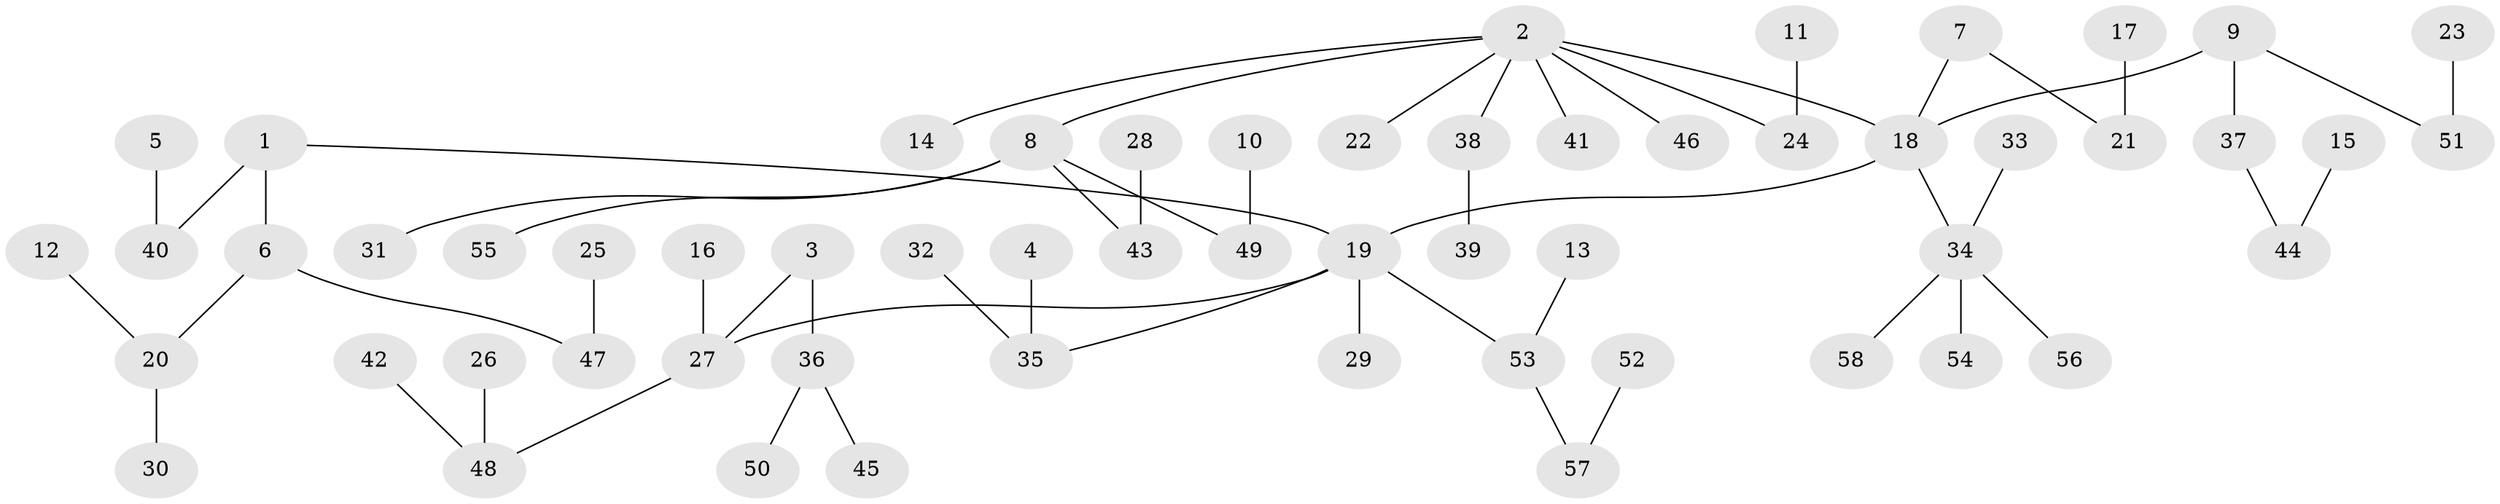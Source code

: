 // original degree distribution, {5: 0.017241379310344827, 6: 0.02586206896551724, 7: 0.008620689655172414, 3: 0.10344827586206896, 2: 0.21551724137931033, 4: 0.10344827586206896, 1: 0.5258620689655172}
// Generated by graph-tools (version 1.1) at 2025/50/03/09/25 03:50:19]
// undirected, 58 vertices, 57 edges
graph export_dot {
graph [start="1"]
  node [color=gray90,style=filled];
  1;
  2;
  3;
  4;
  5;
  6;
  7;
  8;
  9;
  10;
  11;
  12;
  13;
  14;
  15;
  16;
  17;
  18;
  19;
  20;
  21;
  22;
  23;
  24;
  25;
  26;
  27;
  28;
  29;
  30;
  31;
  32;
  33;
  34;
  35;
  36;
  37;
  38;
  39;
  40;
  41;
  42;
  43;
  44;
  45;
  46;
  47;
  48;
  49;
  50;
  51;
  52;
  53;
  54;
  55;
  56;
  57;
  58;
  1 -- 6 [weight=1.0];
  1 -- 19 [weight=1.0];
  1 -- 40 [weight=1.0];
  2 -- 8 [weight=1.0];
  2 -- 14 [weight=1.0];
  2 -- 18 [weight=1.0];
  2 -- 22 [weight=1.0];
  2 -- 24 [weight=1.0];
  2 -- 38 [weight=1.0];
  2 -- 41 [weight=1.0];
  2 -- 46 [weight=1.0];
  3 -- 27 [weight=1.0];
  3 -- 36 [weight=1.0];
  4 -- 35 [weight=1.0];
  5 -- 40 [weight=1.0];
  6 -- 20 [weight=1.0];
  6 -- 47 [weight=1.0];
  7 -- 18 [weight=1.0];
  7 -- 21 [weight=1.0];
  8 -- 31 [weight=1.0];
  8 -- 43 [weight=1.0];
  8 -- 49 [weight=1.0];
  8 -- 55 [weight=1.0];
  9 -- 18 [weight=1.0];
  9 -- 37 [weight=1.0];
  9 -- 51 [weight=1.0];
  10 -- 49 [weight=1.0];
  11 -- 24 [weight=1.0];
  12 -- 20 [weight=1.0];
  13 -- 53 [weight=1.0];
  15 -- 44 [weight=1.0];
  16 -- 27 [weight=1.0];
  17 -- 21 [weight=1.0];
  18 -- 19 [weight=1.0];
  18 -- 34 [weight=1.0];
  19 -- 27 [weight=1.0];
  19 -- 29 [weight=1.0];
  19 -- 35 [weight=1.0];
  19 -- 53 [weight=1.0];
  20 -- 30 [weight=1.0];
  23 -- 51 [weight=1.0];
  25 -- 47 [weight=1.0];
  26 -- 48 [weight=1.0];
  27 -- 48 [weight=1.0];
  28 -- 43 [weight=1.0];
  32 -- 35 [weight=1.0];
  33 -- 34 [weight=1.0];
  34 -- 54 [weight=1.0];
  34 -- 56 [weight=1.0];
  34 -- 58 [weight=1.0];
  36 -- 45 [weight=1.0];
  36 -- 50 [weight=1.0];
  37 -- 44 [weight=1.0];
  38 -- 39 [weight=1.0];
  42 -- 48 [weight=1.0];
  52 -- 57 [weight=1.0];
  53 -- 57 [weight=1.0];
}
